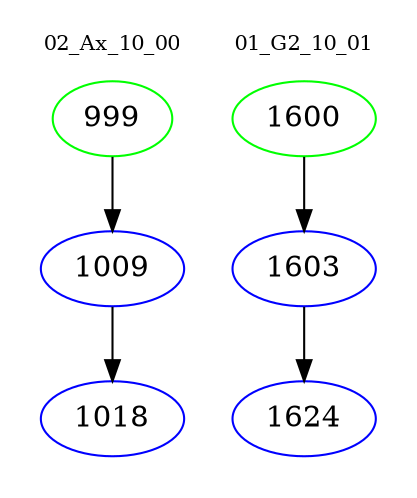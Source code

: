 digraph{
subgraph cluster_0 {
color = white
label = "02_Ax_10_00";
fontsize=10;
T0_999 [label="999", color="green"]
T0_999 -> T0_1009 [color="black"]
T0_1009 [label="1009", color="blue"]
T0_1009 -> T0_1018 [color="black"]
T0_1018 [label="1018", color="blue"]
}
subgraph cluster_1 {
color = white
label = "01_G2_10_01";
fontsize=10;
T1_1600 [label="1600", color="green"]
T1_1600 -> T1_1603 [color="black"]
T1_1603 [label="1603", color="blue"]
T1_1603 -> T1_1624 [color="black"]
T1_1624 [label="1624", color="blue"]
}
}
